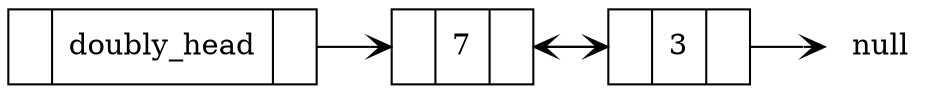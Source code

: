 digraph single_linked_list {
        rankdir=LR;
        node [shape=record];
        head [label="{ <prev> | doubly_head | <next>  }"]
        a [label="{ <prev> | 3 | <next>  }"]
        b [label="{ <prev> | 7 | <next>  }"]
        null [shape=none, label="null"];
        //null2 [shape=none, label="null"];
        head:next -> b [arrowhead=vee, tailclip=false];
        b:next -> a[arrowhead=vee, tailclip=false];
        a:next -> null [arrowhead=vee, tailclip=false];
        a:prev-> b[arrowhead=vee, tailclip=false];
}

